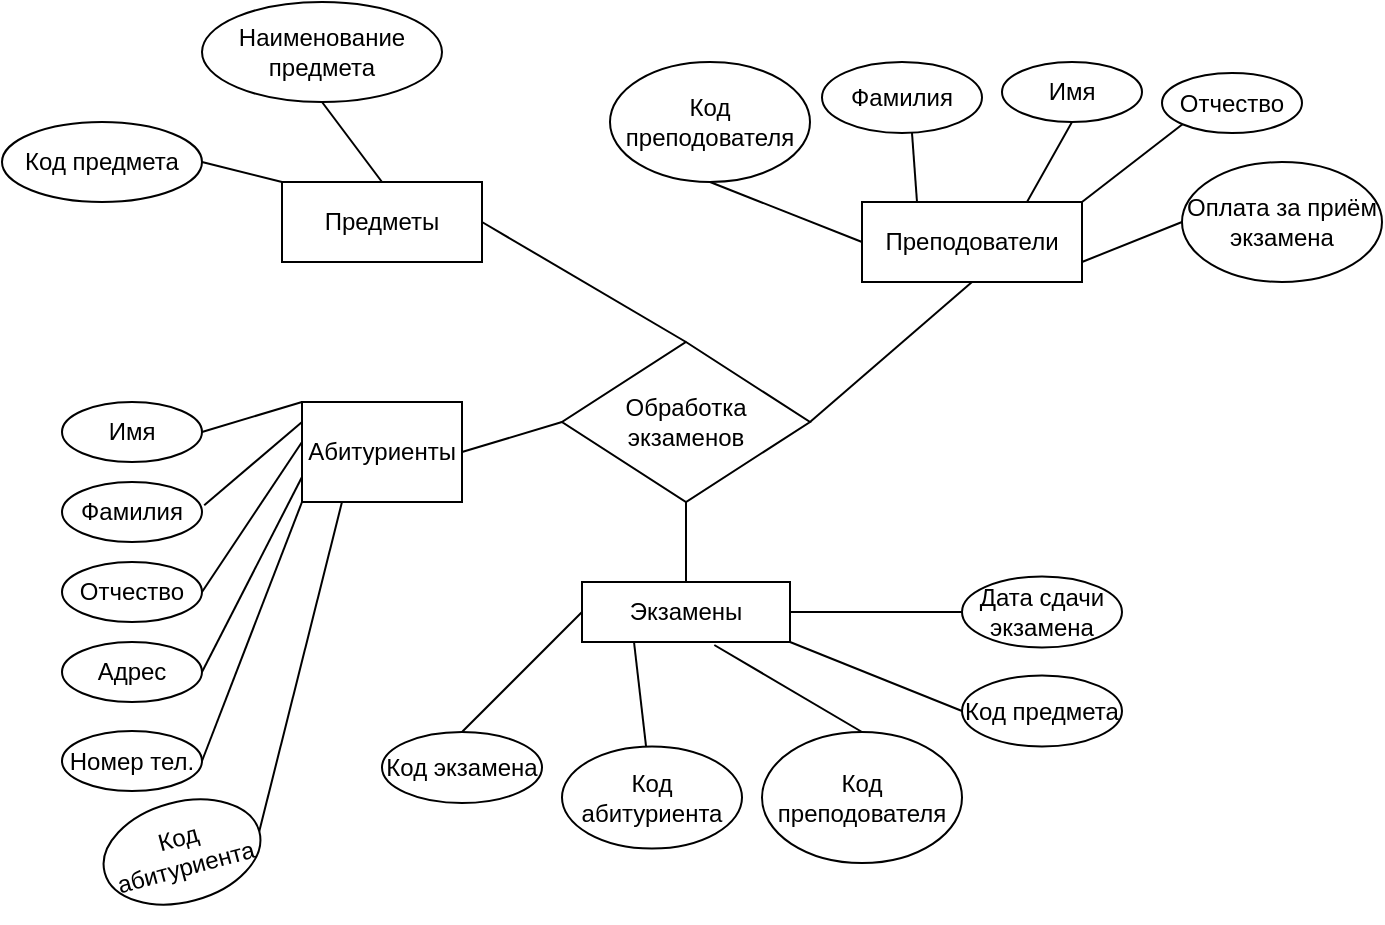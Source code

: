 <mxfile version="15.6.8" type="device"><diagram id="0_2G4nrxPbwTRJsLaxZC" name="Page-1"><mxGraphModel dx="997" dy="589" grid="1" gridSize="10" guides="1" tooltips="1" connect="1" arrows="1" fold="1" page="1" pageScale="1" pageWidth="827" pageHeight="1169" math="0" shadow="0"><root><mxCell id="0"/><mxCell id="1" parent="0"/><mxCell id="oQ4VB47zCM_82Z9eSXJ3-1" value="Обработка экзаменов" style="rhombus;whiteSpace=wrap;html=1;" vertex="1" parent="1"><mxGeometry x="390" y="390" width="124" height="80" as="geometry"/></mxCell><mxCell id="oQ4VB47zCM_82Z9eSXJ3-3" value="Абитуриенты" style="rounded=0;whiteSpace=wrap;html=1;" vertex="1" parent="1"><mxGeometry x="260" y="420" width="80" height="50" as="geometry"/></mxCell><mxCell id="oQ4VB47zCM_82Z9eSXJ3-4" value="" style="endArrow=none;html=1;rounded=0;exitX=1;exitY=0.5;exitDx=0;exitDy=0;" edge="1" parent="1" source="oQ4VB47zCM_82Z9eSXJ3-3"><mxGeometry width="50" height="50" relative="1" as="geometry"><mxPoint x="340" y="480" as="sourcePoint"/><mxPoint x="390" y="430" as="targetPoint"/></mxGeometry></mxCell><mxCell id="oQ4VB47zCM_82Z9eSXJ3-5" value="Имя" style="ellipse;whiteSpace=wrap;html=1;" vertex="1" parent="1"><mxGeometry x="140" y="420" width="70" height="30" as="geometry"/></mxCell><mxCell id="oQ4VB47zCM_82Z9eSXJ3-6" value="Фамилия" style="ellipse;whiteSpace=wrap;html=1;" vertex="1" parent="1"><mxGeometry x="140" y="460" width="70" height="30" as="geometry"/></mxCell><mxCell id="oQ4VB47zCM_82Z9eSXJ3-7" value="Отчество" style="ellipse;whiteSpace=wrap;html=1;" vertex="1" parent="1"><mxGeometry x="140" y="500" width="70" height="30" as="geometry"/></mxCell><mxCell id="oQ4VB47zCM_82Z9eSXJ3-8" value="" style="endArrow=none;html=1;rounded=0;exitX=1;exitY=0.5;exitDx=0;exitDy=0;" edge="1" parent="1" source="oQ4VB47zCM_82Z9eSXJ3-5"><mxGeometry width="50" height="50" relative="1" as="geometry"><mxPoint x="210" y="470" as="sourcePoint"/><mxPoint x="260" y="420" as="targetPoint"/></mxGeometry></mxCell><mxCell id="oQ4VB47zCM_82Z9eSXJ3-9" value="" style="endArrow=none;html=1;rounded=0;exitX=1.016;exitY=0.386;exitDx=0;exitDy=0;exitPerimeter=0;" edge="1" parent="1" source="oQ4VB47zCM_82Z9eSXJ3-6"><mxGeometry width="50" height="50" relative="1" as="geometry"><mxPoint x="210" y="480" as="sourcePoint"/><mxPoint x="260" y="430" as="targetPoint"/></mxGeometry></mxCell><mxCell id="oQ4VB47zCM_82Z9eSXJ3-10" value="" style="endArrow=none;html=1;rounded=0;exitX=1;exitY=0.5;exitDx=0;exitDy=0;" edge="1" parent="1" source="oQ4VB47zCM_82Z9eSXJ3-7"><mxGeometry width="50" height="50" relative="1" as="geometry"><mxPoint x="210" y="490" as="sourcePoint"/><mxPoint x="260" y="440" as="targetPoint"/></mxGeometry></mxCell><mxCell id="oQ4VB47zCM_82Z9eSXJ3-11" value="Адрес&lt;span style=&quot;color: rgba(0 , 0 , 0 , 0) ; font-family: monospace ; font-size: 0px&quot;&gt;%3CmxGraphModel%3E%3Croot%3E%3CmxCell%20id%3D%220%22%2F%3E%3CmxCell%20id%3D%221%22%20parent%3D%220%22%2F%3E%3CmxCell%20id%3D%222%22%20value%3D%22%D0%98%D0%BC%D1%8F%22%20style%3D%22ellipse%3BwhiteSpace%3Dwrap%3Bhtml%3D1%3B%22%20vertex%3D%221%22%20parent%3D%221%22%3E%3CmxGeometry%20x%3D%22150%22%20y%3D%22470%22%20width%3D%2270%22%20height%3D%2230%22%20as%3D%22geometry%22%2F%3E%3C%2FmxCell%3E%3C%2Froot%3E%3C%2FmxGraphModel%3E&lt;/span&gt;" style="ellipse;whiteSpace=wrap;html=1;" vertex="1" parent="1"><mxGeometry x="140" y="540" width="70" height="30" as="geometry"/></mxCell><mxCell id="oQ4VB47zCM_82Z9eSXJ3-12" value="Номер тел." style="ellipse;whiteSpace=wrap;html=1;" vertex="1" parent="1"><mxGeometry x="140" y="584.5" width="70" height="30" as="geometry"/></mxCell><mxCell id="oQ4VB47zCM_82Z9eSXJ3-13" value="Код абитуриента" style="ellipse;whiteSpace=wrap;html=1;rotation=-15;" vertex="1" parent="1"><mxGeometry x="160" y="620" width="80" height="50" as="geometry"/></mxCell><mxCell id="oQ4VB47zCM_82Z9eSXJ3-15" value="" style="endArrow=none;html=1;rounded=0;entryX=0;entryY=0.75;entryDx=0;entryDy=0;exitX=1;exitY=0.5;exitDx=0;exitDy=0;" edge="1" parent="1" source="oQ4VB47zCM_82Z9eSXJ3-11" target="oQ4VB47zCM_82Z9eSXJ3-3"><mxGeometry width="50" height="50" relative="1" as="geometry"><mxPoint x="210" y="530" as="sourcePoint"/><mxPoint x="260" y="480" as="targetPoint"/></mxGeometry></mxCell><mxCell id="oQ4VB47zCM_82Z9eSXJ3-16" value="" style="endArrow=none;html=1;rounded=0;entryX=0;entryY=1;entryDx=0;entryDy=0;exitX=1;exitY=0.5;exitDx=0;exitDy=0;" edge="1" parent="1" source="oQ4VB47zCM_82Z9eSXJ3-12" target="oQ4VB47zCM_82Z9eSXJ3-3"><mxGeometry width="50" height="50" relative="1" as="geometry"><mxPoint x="200" y="610" as="sourcePoint"/><mxPoint x="250" y="560" as="targetPoint"/></mxGeometry></mxCell><mxCell id="oQ4VB47zCM_82Z9eSXJ3-17" value="" style="endArrow=none;html=1;rounded=0;entryX=0.25;entryY=1;entryDx=0;entryDy=0;exitX=1;exitY=0.5;exitDx=0;exitDy=0;" edge="1" parent="1" source="oQ4VB47zCM_82Z9eSXJ3-13" target="oQ4VB47zCM_82Z9eSXJ3-3"><mxGeometry width="50" height="50" relative="1" as="geometry"><mxPoint x="200" y="610" as="sourcePoint"/><mxPoint x="250" y="560" as="targetPoint"/></mxGeometry></mxCell><mxCell id="oQ4VB47zCM_82Z9eSXJ3-18" value="Экзамены" style="rounded=0;whiteSpace=wrap;html=1;" vertex="1" parent="1"><mxGeometry x="400" y="510" width="104" height="30" as="geometry"/></mxCell><mxCell id="oQ4VB47zCM_82Z9eSXJ3-19" value="" style="endArrow=none;html=1;rounded=0;entryX=0.5;entryY=1;entryDx=0;entryDy=0;" edge="1" parent="1" source="oQ4VB47zCM_82Z9eSXJ3-18" target="oQ4VB47zCM_82Z9eSXJ3-1"><mxGeometry width="50" height="50" relative="1" as="geometry"><mxPoint x="410" y="520" as="sourcePoint"/><mxPoint x="460" y="470" as="targetPoint"/></mxGeometry></mxCell><mxCell id="oQ4VB47zCM_82Z9eSXJ3-20" value="Код экзамена" style="ellipse;whiteSpace=wrap;html=1;" vertex="1" parent="1"><mxGeometry x="300" y="585" width="80" height="35.5" as="geometry"/></mxCell><mxCell id="oQ4VB47zCM_82Z9eSXJ3-21" value="Код абитуриента" style="ellipse;whiteSpace=wrap;html=1;" vertex="1" parent="1"><mxGeometry x="390" y="592.25" width="90" height="51" as="geometry"/></mxCell><mxCell id="oQ4VB47zCM_82Z9eSXJ3-22" value="Код преподователя" style="ellipse;whiteSpace=wrap;html=1;" vertex="1" parent="1"><mxGeometry x="490" y="585" width="100" height="65.5" as="geometry"/></mxCell><mxCell id="oQ4VB47zCM_82Z9eSXJ3-23" value="Код предмета" style="ellipse;whiteSpace=wrap;html=1;" vertex="1" parent="1"><mxGeometry x="590" y="556.75" width="80" height="35.5" as="geometry"/></mxCell><mxCell id="oQ4VB47zCM_82Z9eSXJ3-24" value="Дата сдачи экзамена" style="ellipse;whiteSpace=wrap;html=1;" vertex="1" parent="1"><mxGeometry x="590" y="507.25" width="80" height="35.5" as="geometry"/></mxCell><mxCell id="oQ4VB47zCM_82Z9eSXJ3-25" value="" style="endArrow=none;html=1;rounded=0;exitX=0.5;exitY=0;exitDx=0;exitDy=0;entryX=0;entryY=0.5;entryDx=0;entryDy=0;" edge="1" parent="1" source="oQ4VB47zCM_82Z9eSXJ3-20" target="oQ4VB47zCM_82Z9eSXJ3-18"><mxGeometry width="50" height="50" relative="1" as="geometry"><mxPoint x="350" y="585" as="sourcePoint"/><mxPoint x="400" y="535" as="targetPoint"/></mxGeometry></mxCell><mxCell id="oQ4VB47zCM_82Z9eSXJ3-26" value="" style="endArrow=none;html=1;rounded=0;entryX=0.25;entryY=1;entryDx=0;entryDy=0;" edge="1" parent="1" source="oQ4VB47zCM_82Z9eSXJ3-21" target="oQ4VB47zCM_82Z9eSXJ3-18"><mxGeometry width="50" height="50" relative="1" as="geometry"><mxPoint x="370" y="580" as="sourcePoint"/><mxPoint x="420" y="530" as="targetPoint"/></mxGeometry></mxCell><mxCell id="oQ4VB47zCM_82Z9eSXJ3-27" value="" style="endArrow=none;html=1;rounded=0;entryX=0.636;entryY=1.05;entryDx=0;entryDy=0;entryPerimeter=0;exitX=0.5;exitY=0;exitDx=0;exitDy=0;" edge="1" parent="1" source="oQ4VB47zCM_82Z9eSXJ3-22" target="oQ4VB47zCM_82Z9eSXJ3-18"><mxGeometry width="50" height="50" relative="1" as="geometry"><mxPoint x="530" y="580" as="sourcePoint"/><mxPoint x="477" y="540" as="targetPoint"/></mxGeometry></mxCell><mxCell id="oQ4VB47zCM_82Z9eSXJ3-28" value="" style="endArrow=none;html=1;rounded=0;exitX=0;exitY=0.5;exitDx=0;exitDy=0;entryX=1;entryY=1;entryDx=0;entryDy=0;" edge="1" parent="1" source="oQ4VB47zCM_82Z9eSXJ3-23" target="oQ4VB47zCM_82Z9eSXJ3-18"><mxGeometry width="50" height="50" relative="1" as="geometry"><mxPoint x="530" y="560" as="sourcePoint"/><mxPoint x="580" y="510" as="targetPoint"/></mxGeometry></mxCell><mxCell id="oQ4VB47zCM_82Z9eSXJ3-29" value="" style="endArrow=none;html=1;rounded=0;exitX=0;exitY=0.5;exitDx=0;exitDy=0;entryX=1;entryY=0.5;entryDx=0;entryDy=0;" edge="1" parent="1" source="oQ4VB47zCM_82Z9eSXJ3-24" target="oQ4VB47zCM_82Z9eSXJ3-18"><mxGeometry width="50" height="50" relative="1" as="geometry"><mxPoint x="550" y="510" as="sourcePoint"/><mxPoint x="600" y="460" as="targetPoint"/></mxGeometry></mxCell><mxCell id="oQ4VB47zCM_82Z9eSXJ3-30" value="Преподователи" style="rounded=0;whiteSpace=wrap;html=1;" vertex="1" parent="1"><mxGeometry x="540" y="320" width="110" height="40" as="geometry"/></mxCell><mxCell id="oQ4VB47zCM_82Z9eSXJ3-31" value="" style="endArrow=none;html=1;rounded=0;exitX=1;exitY=0.5;exitDx=0;exitDy=0;entryX=0.5;entryY=1;entryDx=0;entryDy=0;" edge="1" parent="1" source="oQ4VB47zCM_82Z9eSXJ3-1" target="oQ4VB47zCM_82Z9eSXJ3-30"><mxGeometry width="50" height="50" relative="1" as="geometry"><mxPoint x="490" y="380" as="sourcePoint"/><mxPoint x="540" y="330" as="targetPoint"/></mxGeometry></mxCell><mxCell id="oQ4VB47zCM_82Z9eSXJ3-32" value="Код преподователя" style="ellipse;whiteSpace=wrap;html=1;" vertex="1" parent="1"><mxGeometry x="414" y="250" width="100" height="60" as="geometry"/></mxCell><mxCell id="oQ4VB47zCM_82Z9eSXJ3-33" value="" style="endArrow=none;html=1;rounded=0;entryX=0.5;entryY=1;entryDx=0;entryDy=0;exitX=0;exitY=0.5;exitDx=0;exitDy=0;" edge="1" parent="1" source="oQ4VB47zCM_82Z9eSXJ3-30" target="oQ4VB47zCM_82Z9eSXJ3-32"><mxGeometry width="50" height="50" relative="1" as="geometry"><mxPoint x="430" y="360" as="sourcePoint"/><mxPoint x="480" y="310" as="targetPoint"/></mxGeometry></mxCell><mxCell id="oQ4VB47zCM_82Z9eSXJ3-34" value="Фамилия" style="ellipse;whiteSpace=wrap;html=1;" vertex="1" parent="1"><mxGeometry x="520" y="250" width="80" height="35.5" as="geometry"/></mxCell><mxCell id="oQ4VB47zCM_82Z9eSXJ3-35" value="Имя" style="ellipse;whiteSpace=wrap;html=1;" vertex="1" parent="1"><mxGeometry x="610" y="250" width="70" height="30" as="geometry"/></mxCell><mxCell id="oQ4VB47zCM_82Z9eSXJ3-36" value="Отчество" style="ellipse;whiteSpace=wrap;html=1;" vertex="1" parent="1"><mxGeometry x="690" y="255.5" width="70" height="30" as="geometry"/></mxCell><mxCell id="oQ4VB47zCM_82Z9eSXJ3-37" value="Оплата за приём экзамена" style="ellipse;whiteSpace=wrap;html=1;" vertex="1" parent="1"><mxGeometry x="700" y="300" width="100" height="60" as="geometry"/></mxCell><mxCell id="oQ4VB47zCM_82Z9eSXJ3-38" value="" style="endArrow=none;html=1;rounded=0;exitX=0.25;exitY=0;exitDx=0;exitDy=0;" edge="1" parent="1" source="oQ4VB47zCM_82Z9eSXJ3-30"><mxGeometry width="50" height="50" relative="1" as="geometry"><mxPoint x="515" y="335.5" as="sourcePoint"/><mxPoint x="565" y="285.5" as="targetPoint"/></mxGeometry></mxCell><mxCell id="oQ4VB47zCM_82Z9eSXJ3-39" value="" style="endArrow=none;html=1;rounded=0;entryX=0.5;entryY=1;entryDx=0;entryDy=0;exitX=0.75;exitY=0;exitDx=0;exitDy=0;" edge="1" parent="1" source="oQ4VB47zCM_82Z9eSXJ3-30" target="oQ4VB47zCM_82Z9eSXJ3-35"><mxGeometry width="50" height="50" relative="1" as="geometry"><mxPoint x="540" y="470" as="sourcePoint"/><mxPoint x="590" y="420" as="targetPoint"/></mxGeometry></mxCell><mxCell id="oQ4VB47zCM_82Z9eSXJ3-40" value="" style="endArrow=none;html=1;rounded=0;entryX=0;entryY=1;entryDx=0;entryDy=0;exitX=1;exitY=0;exitDx=0;exitDy=0;" edge="1" parent="1" source="oQ4VB47zCM_82Z9eSXJ3-30" target="oQ4VB47zCM_82Z9eSXJ3-36"><mxGeometry width="50" height="50" relative="1" as="geometry"><mxPoint x="540" y="470" as="sourcePoint"/><mxPoint x="590" y="420" as="targetPoint"/></mxGeometry></mxCell><mxCell id="oQ4VB47zCM_82Z9eSXJ3-41" value="" style="endArrow=none;html=1;rounded=0;entryX=0;entryY=0.5;entryDx=0;entryDy=0;exitX=1;exitY=0.75;exitDx=0;exitDy=0;" edge="1" parent="1" source="oQ4VB47zCM_82Z9eSXJ3-30" target="oQ4VB47zCM_82Z9eSXJ3-37"><mxGeometry width="50" height="50" relative="1" as="geometry"><mxPoint x="540" y="470" as="sourcePoint"/><mxPoint x="590" y="420" as="targetPoint"/></mxGeometry></mxCell><mxCell id="oQ4VB47zCM_82Z9eSXJ3-42" value="Предметы" style="rounded=0;whiteSpace=wrap;html=1;" vertex="1" parent="1"><mxGeometry x="250" y="310" width="100" height="40" as="geometry"/></mxCell><mxCell id="oQ4VB47zCM_82Z9eSXJ3-43" value="" style="endArrow=none;html=1;rounded=0;entryX=1;entryY=0.5;entryDx=0;entryDy=0;exitX=0.5;exitY=0;exitDx=0;exitDy=0;" edge="1" parent="1" source="oQ4VB47zCM_82Z9eSXJ3-1" target="oQ4VB47zCM_82Z9eSXJ3-42"><mxGeometry width="50" height="50" relative="1" as="geometry"><mxPoint x="540" y="470" as="sourcePoint"/><mxPoint x="590" y="420" as="targetPoint"/></mxGeometry></mxCell><mxCell id="oQ4VB47zCM_82Z9eSXJ3-44" value="Код предмета" style="ellipse;whiteSpace=wrap;html=1;fontStyle=0" vertex="1" parent="1"><mxGeometry x="110" y="280" width="100" height="40" as="geometry"/></mxCell><mxCell id="oQ4VB47zCM_82Z9eSXJ3-45" value="Наименование предмета" style="ellipse;whiteSpace=wrap;html=1;" vertex="1" parent="1"><mxGeometry x="210" y="220" width="120" height="50" as="geometry"/></mxCell><mxCell id="oQ4VB47zCM_82Z9eSXJ3-47" value="" style="endArrow=none;html=1;rounded=0;entryX=1;entryY=0.5;entryDx=0;entryDy=0;exitX=0;exitY=0;exitDx=0;exitDy=0;" edge="1" parent="1" source="oQ4VB47zCM_82Z9eSXJ3-42" target="oQ4VB47zCM_82Z9eSXJ3-44"><mxGeometry width="50" height="50" relative="1" as="geometry"><mxPoint x="175" y="370" as="sourcePoint"/><mxPoint x="225" y="320" as="targetPoint"/></mxGeometry></mxCell><mxCell id="oQ4VB47zCM_82Z9eSXJ3-48" value="" style="endArrow=none;html=1;rounded=0;entryX=0.5;entryY=1;entryDx=0;entryDy=0;exitX=0.5;exitY=0;exitDx=0;exitDy=0;" edge="1" parent="1" source="oQ4VB47zCM_82Z9eSXJ3-42" target="oQ4VB47zCM_82Z9eSXJ3-45"><mxGeometry width="50" height="50" relative="1" as="geometry"><mxPoint x="380" y="390" as="sourcePoint"/><mxPoint x="430" y="340" as="targetPoint"/></mxGeometry></mxCell></root></mxGraphModel></diagram></mxfile>